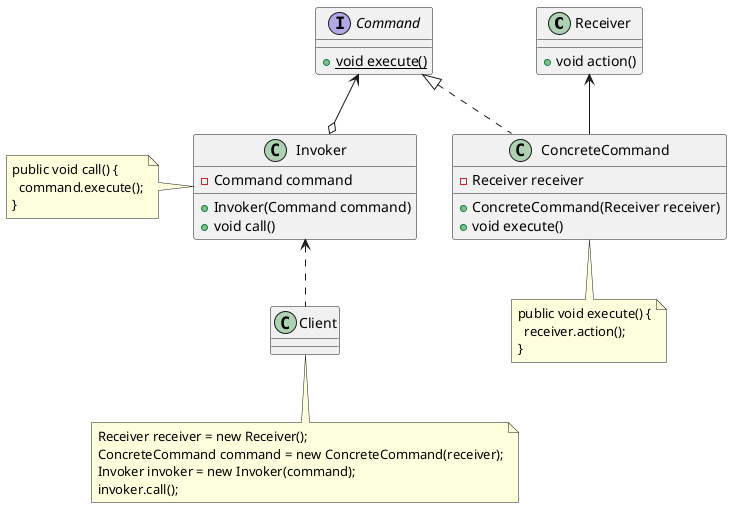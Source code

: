 @startuml

class Receiver {
  + void action()
}

interface Command {
  + {static} void execute()
}

class ConcreteCommand {
  - Receiver receiver
  + ConcreteCommand(Receiver receiver)
  + void execute()
}
note bottom
public void execute() {
  receiver.action();
}
end note

Command <|.. ConcreteCommand
Receiver <-- ConcreteCommand

class Invoker {
  - Command command
  + Invoker(Command command)
  + void call()
}
note left
public void call() {
  command.execute();
}
end note

Command <--o Invoker

class Client
note bottom
Receiver receiver = new Receiver();
ConcreteCommand command = new ConcreteCommand(receiver);
Invoker invoker = new Invoker(command);
invoker.call();
end note

Invoker <.. Client

@enduml
